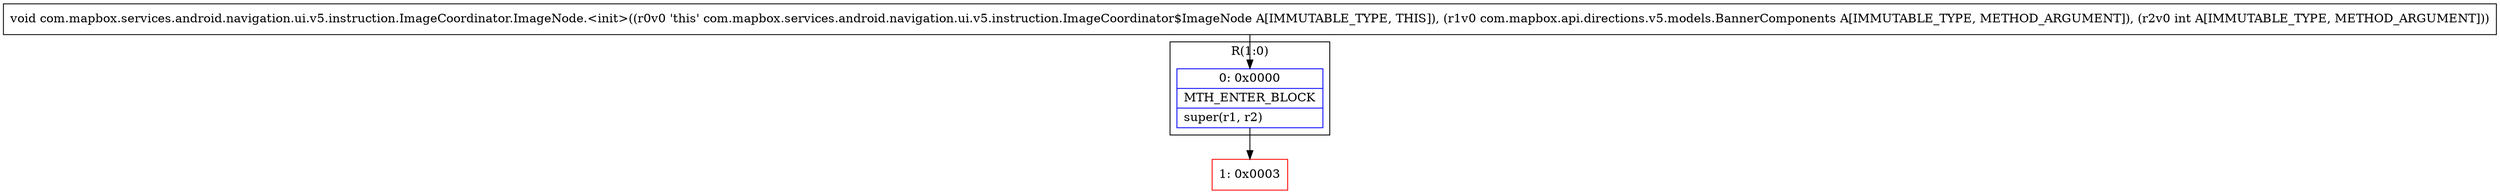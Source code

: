 digraph "CFG forcom.mapbox.services.android.navigation.ui.v5.instruction.ImageCoordinator.ImageNode.\<init\>(Lcom\/mapbox\/api\/directions\/v5\/models\/BannerComponents;I)V" {
subgraph cluster_Region_1867314512 {
label = "R(1:0)";
node [shape=record,color=blue];
Node_0 [shape=record,label="{0\:\ 0x0000|MTH_ENTER_BLOCK\l|super(r1, r2)\l}"];
}
Node_1 [shape=record,color=red,label="{1\:\ 0x0003}"];
MethodNode[shape=record,label="{void com.mapbox.services.android.navigation.ui.v5.instruction.ImageCoordinator.ImageNode.\<init\>((r0v0 'this' com.mapbox.services.android.navigation.ui.v5.instruction.ImageCoordinator$ImageNode A[IMMUTABLE_TYPE, THIS]), (r1v0 com.mapbox.api.directions.v5.models.BannerComponents A[IMMUTABLE_TYPE, METHOD_ARGUMENT]), (r2v0 int A[IMMUTABLE_TYPE, METHOD_ARGUMENT])) }"];
MethodNode -> Node_0;
Node_0 -> Node_1;
}

